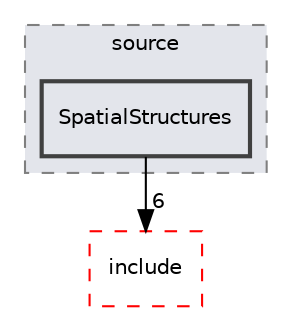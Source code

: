 digraph "C:/__PR00F__/___developing___/projects/PGE/PGE/PURE/source/SpatialStructures"
{
 // LATEX_PDF_SIZE
  edge [fontname="Helvetica",fontsize="10",labelfontname="Helvetica",labelfontsize="10"];
  node [fontname="Helvetica",fontsize="10",shape=record];
  compound=true
  subgraph clusterdir_5f281b470b6c7040189801da69c0cd0c {
    graph [ bgcolor="#e3e5eb", pencolor="grey50", style="filled,dashed,", label="source", fontname="Helvetica", fontsize="10", URL="dir_5f281b470b6c7040189801da69c0cd0c.html"]
  dir_762e30e6d1a6e54f4bcadb162d4e931c [shape=box, label="SpatialStructures", style="filled,bold,", fillcolor="#e3e5eb", color="grey25", URL="dir_762e30e6d1a6e54f4bcadb162d4e931c.html"];
  }
  dir_ccce2d9ae343f825e3dbbdb591871300 [shape=box, label="include", style="dashed,", fillcolor="#e3e5eb", color="red", URL="dir_ccce2d9ae343f825e3dbbdb591871300.html"];
  dir_762e30e6d1a6e54f4bcadb162d4e931c->dir_ccce2d9ae343f825e3dbbdb591871300 [headlabel="6", labeldistance=1.5 headhref="dir_000027_000010.html"];
}
